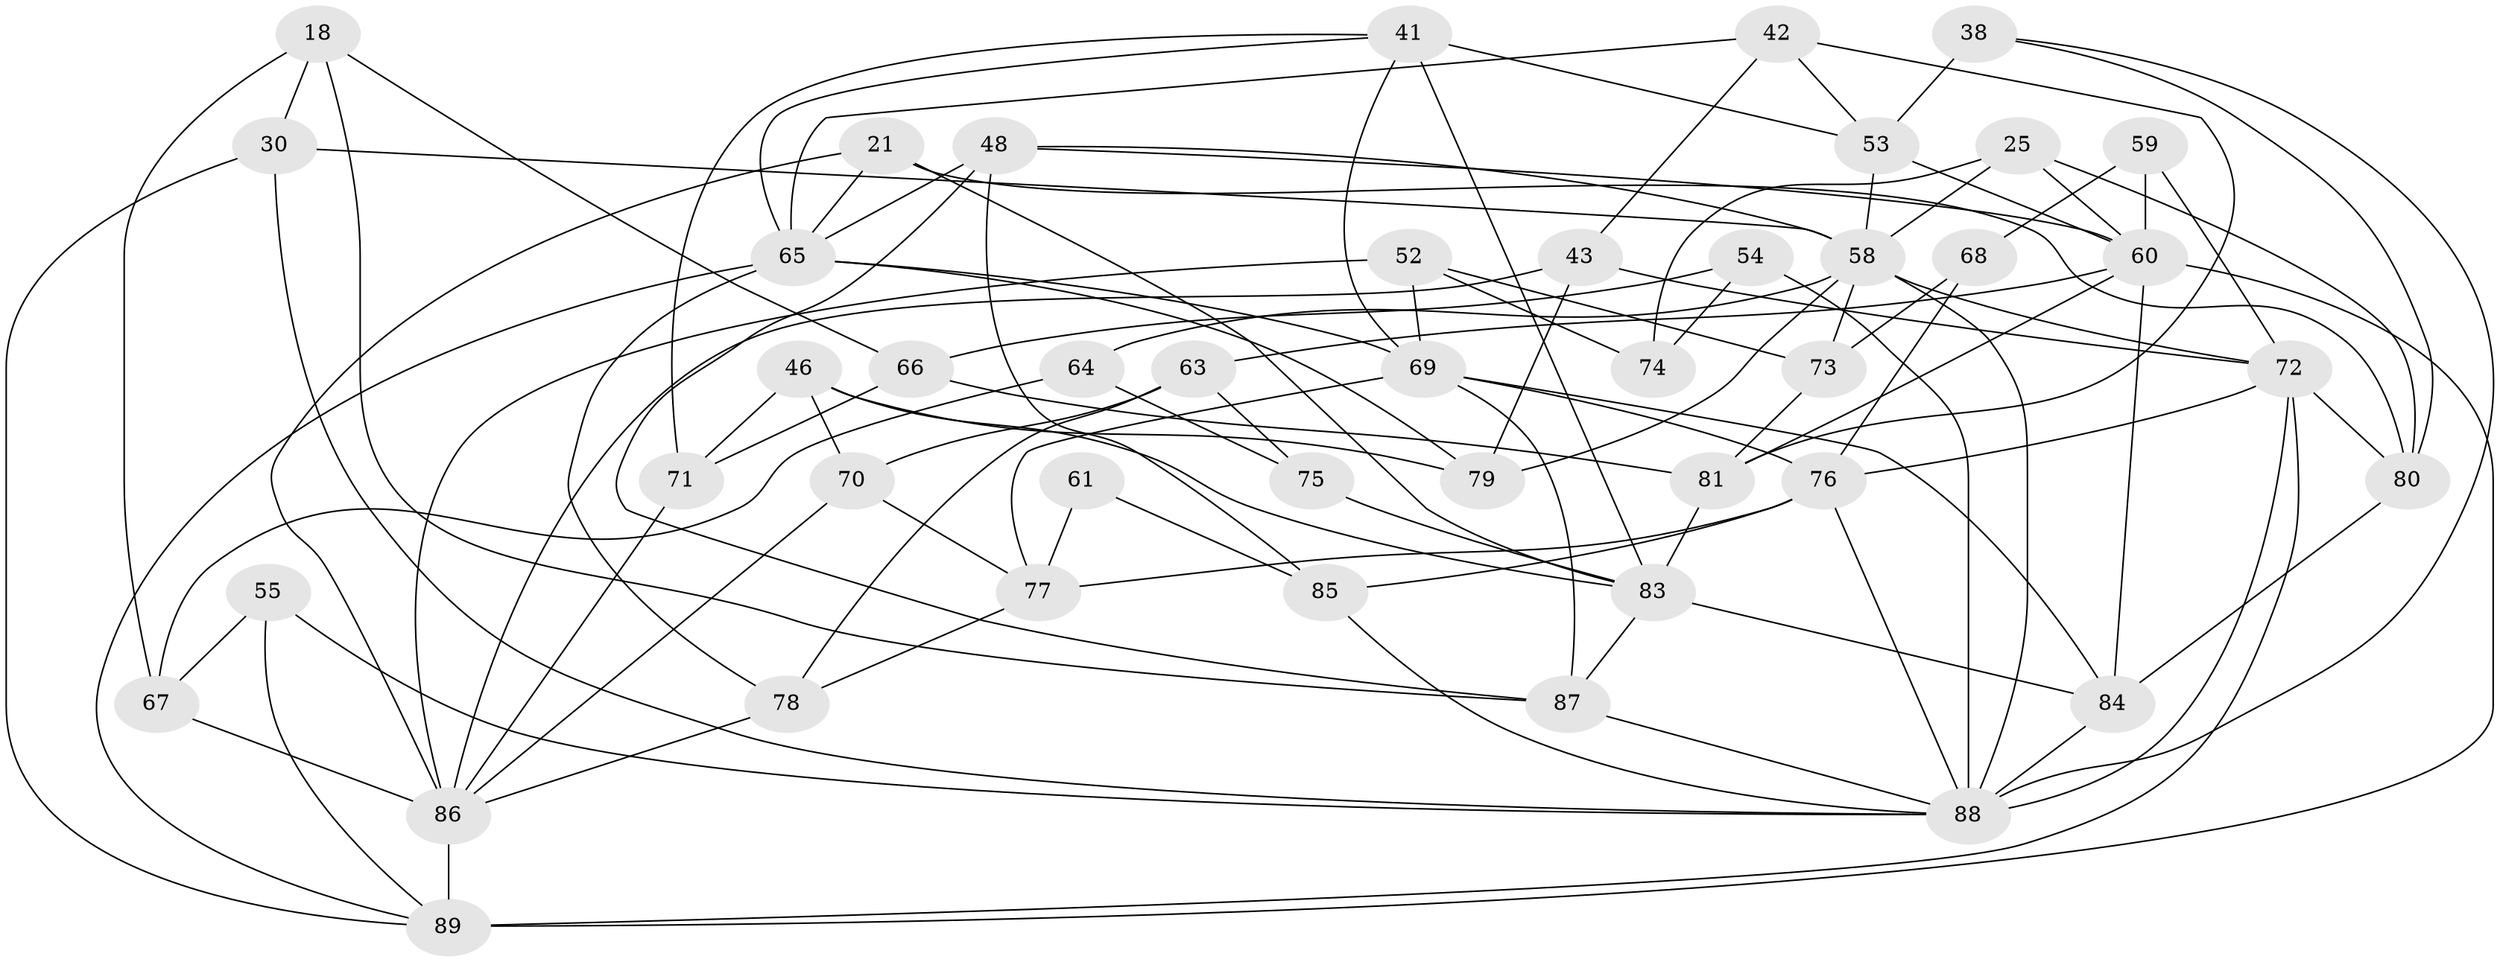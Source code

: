 // original degree distribution, {4: 1.0}
// Generated by graph-tools (version 1.1) at 2025/59/03/09/25 04:59:13]
// undirected, 44 vertices, 105 edges
graph export_dot {
graph [start="1"]
  node [color=gray90,style=filled];
  18;
  21;
  25;
  30;
  38;
  41 [super="+17"];
  42;
  43;
  46;
  48 [super="+3"];
  52 [super="+24+51"];
  53 [super="+31"];
  54;
  55;
  58 [super="+5+11+47"];
  59 [super="+37"];
  60 [super="+19+33"];
  61;
  63;
  64 [super="+40"];
  65 [super="+15+44"];
  66;
  67;
  68;
  69 [super="+16"];
  70;
  71;
  72 [super="+32+57"];
  73 [super="+12"];
  74;
  75;
  76 [super="+45"];
  77 [super="+39"];
  78;
  79;
  80 [super="+27"];
  81 [super="+62"];
  83 [super="+50"];
  84 [super="+29+56+49"];
  85 [super="+82"];
  86 [super="+6+26+10"];
  87 [super="+28"];
  88 [super="+13+23+36"];
  89 [super="+4+35"];
  18 -- 66;
  18 -- 67;
  18 -- 87;
  18 -- 30;
  21 -- 86;
  21 -- 83;
  21 -- 65;
  21 -- 80;
  25 -- 74;
  25 -- 58;
  25 -- 60;
  25 -- 80;
  30 -- 89;
  30 -- 58;
  30 -- 88;
  38 -- 80;
  38 -- 53 [weight=2];
  38 -- 88;
  41 -- 83 [weight=2];
  41 -- 71;
  41 -- 53;
  41 -- 69;
  41 -- 65;
  42 -- 81;
  42 -- 43;
  42 -- 53;
  42 -- 65;
  43 -- 79;
  43 -- 72;
  43 -- 86;
  46 -- 70;
  46 -- 79;
  46 -- 71;
  46 -- 83;
  48 -- 87 [weight=2];
  48 -- 85;
  48 -- 58;
  48 -- 60;
  48 -- 65;
  52 -- 69 [weight=2];
  52 -- 86 [weight=2];
  52 -- 73 [weight=2];
  52 -- 74 [weight=2];
  53 -- 60;
  53 -- 58;
  54 -- 74;
  54 -- 66;
  54 -- 88 [weight=2];
  55 -- 67;
  55 -- 89;
  55 -- 88 [weight=2];
  58 -- 64 [weight=3];
  58 -- 72;
  58 -- 73 [weight=2];
  58 -- 79;
  58 -- 88;
  59 -- 68 [weight=2];
  59 -- 72 [weight=2];
  59 -- 60 [weight=2];
  60 -- 89;
  60 -- 81;
  60 -- 84 [weight=2];
  60 -- 63;
  61 -- 77 [weight=2];
  61 -- 85 [weight=2];
  63 -- 78;
  63 -- 70;
  63 -- 75;
  64 -- 67;
  64 -- 75 [weight=2];
  65 -- 79;
  65 -- 89;
  65 -- 69;
  65 -- 78;
  66 -- 71;
  66 -- 81;
  67 -- 86;
  68 -- 73;
  68 -- 76;
  69 -- 77;
  69 -- 84;
  69 -- 87;
  69 -- 76;
  70 -- 77;
  70 -- 86;
  71 -- 86;
  72 -- 76 [weight=2];
  72 -- 80;
  72 -- 89 [weight=2];
  72 -- 88;
  73 -- 81;
  75 -- 83;
  76 -- 77;
  76 -- 85 [weight=2];
  76 -- 88;
  77 -- 78;
  78 -- 86;
  80 -- 84 [weight=2];
  81 -- 83 [weight=2];
  83 -- 84 [weight=2];
  83 -- 87;
  84 -- 88 [weight=3];
  85 -- 88;
  86 -- 89 [weight=2];
  87 -- 88;
}
